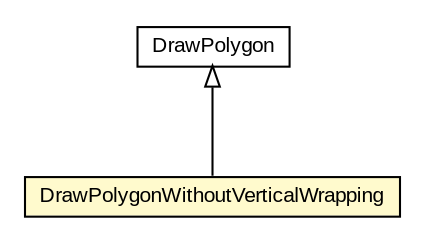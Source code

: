 #!/usr/local/bin/dot
#
# Class diagram 
# Generated by UMLGraph version R5_6-24-gf6e263 (http://www.umlgraph.org/)
#

digraph G {
	edge [fontname="arial",fontsize=10,labelfontname="arial",labelfontsize=10];
	node [fontname="arial",fontsize=10,shape=plaintext];
	nodesep=0.25;
	ranksep=0.5;
	// org.osmdroid.samplefragments.drawing.DrawPolygon
	c18630 [label=<<table title="org.osmdroid.samplefragments.drawing.DrawPolygon" border="0" cellborder="1" cellspacing="0" cellpadding="2" port="p" href="./DrawPolygon.html">
		<tr><td><table border="0" cellspacing="0" cellpadding="1">
<tr><td align="center" balign="center"> DrawPolygon </td></tr>
		</table></td></tr>
		</table>>, URL="./DrawPolygon.html", fontname="arial", fontcolor="black", fontsize=10.0];
	// org.osmdroid.samplefragments.drawing.DrawPolygonWithoutVerticalWrapping
	c18633 [label=<<table title="org.osmdroid.samplefragments.drawing.DrawPolygonWithoutVerticalWrapping" border="0" cellborder="1" cellspacing="0" cellpadding="2" port="p" bgcolor="lemonChiffon" href="./DrawPolygonWithoutVerticalWrapping.html">
		<tr><td><table border="0" cellspacing="0" cellpadding="1">
<tr><td align="center" balign="center"> DrawPolygonWithoutVerticalWrapping </td></tr>
		</table></td></tr>
		</table>>, URL="./DrawPolygonWithoutVerticalWrapping.html", fontname="arial", fontcolor="black", fontsize=10.0];
	//org.osmdroid.samplefragments.drawing.DrawPolygonWithoutVerticalWrapping extends org.osmdroid.samplefragments.drawing.DrawPolygon
	c18630:p -> c18633:p [dir=back,arrowtail=empty];
}

